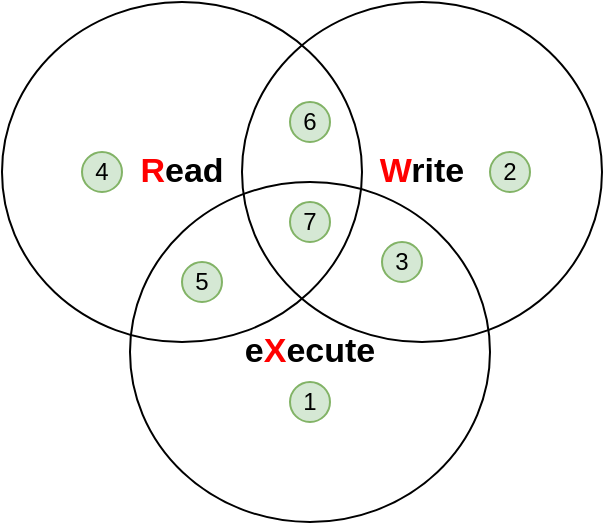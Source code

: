 <mxfile version="14.7.3" type="device" pages="3"><diagram id="g5hkP5OPbBG7ZvD2CT1y" name="Page-1"><mxGraphModel dx="1038" dy="521" grid="1" gridSize="10" guides="1" tooltips="1" connect="1" arrows="1" fold="1" page="1" pageScale="1" pageWidth="827" pageHeight="1169" math="0" shadow="0"><root><mxCell id="0"/><mxCell id="1" parent="0"/><mxCell id="3zwXj2QB1LHPOyC1yLJF-1" value="&lt;font color=&quot;#ff0000&quot;&gt;R&lt;/font&gt;ead" style="ellipse;whiteSpace=wrap;html=1;fillColor=none;fontSize=17;fontStyle=1" vertex="1" parent="1"><mxGeometry x="170" y="90" width="180" height="170" as="geometry"/></mxCell><mxCell id="3zwXj2QB1LHPOyC1yLJF-2" value="&lt;font color=&quot;#ff0000&quot;&gt;W&lt;/font&gt;rite" style="ellipse;whiteSpace=wrap;html=1;fillColor=none;fontSize=17;fontStyle=1" vertex="1" parent="1"><mxGeometry x="290" y="90" width="180" height="170" as="geometry"/></mxCell><mxCell id="3zwXj2QB1LHPOyC1yLJF-3" value="e&lt;font color=&quot;#ff0000&quot;&gt;X&lt;/font&gt;ecute" style="ellipse;whiteSpace=wrap;html=1;fillColor=none;fontSize=17;fontStyle=1" vertex="1" parent="1"><mxGeometry x="234" y="180" width="180" height="170" as="geometry"/></mxCell><mxCell id="3zwXj2QB1LHPOyC1yLJF-4" value="1" style="ellipse;whiteSpace=wrap;html=1;fontSize=12;fillColor=#d5e8d4;strokeColor=#82b366;" vertex="1" parent="1"><mxGeometry x="314" y="280" width="20" height="20" as="geometry"/></mxCell><mxCell id="3zwXj2QB1LHPOyC1yLJF-6" value="2" style="ellipse;whiteSpace=wrap;html=1;fontSize=12;fillColor=#d5e8d4;strokeColor=#82b366;" vertex="1" parent="1"><mxGeometry x="414" y="165" width="20" height="20" as="geometry"/></mxCell><mxCell id="3zwXj2QB1LHPOyC1yLJF-7" value="4" style="ellipse;whiteSpace=wrap;html=1;fontSize=12;fillColor=#d5e8d4;strokeColor=#82b366;" vertex="1" parent="1"><mxGeometry x="210" y="165" width="20" height="20" as="geometry"/></mxCell><mxCell id="3zwXj2QB1LHPOyC1yLJF-8" value="3" style="ellipse;whiteSpace=wrap;html=1;fontSize=12;fillColor=#d5e8d4;strokeColor=#82b366;" vertex="1" parent="1"><mxGeometry x="360" y="210" width="20" height="20" as="geometry"/></mxCell><mxCell id="3zwXj2QB1LHPOyC1yLJF-9" value="5" style="ellipse;whiteSpace=wrap;html=1;fontSize=12;fillColor=#d5e8d4;strokeColor=#82b366;" vertex="1" parent="1"><mxGeometry x="260" y="220" width="20" height="20" as="geometry"/></mxCell><mxCell id="3zwXj2QB1LHPOyC1yLJF-10" value="6" style="ellipse;whiteSpace=wrap;html=1;fontSize=12;fillColor=#d5e8d4;strokeColor=#82b366;" vertex="1" parent="1"><mxGeometry x="314" y="140" width="20" height="20" as="geometry"/></mxCell><mxCell id="3zwXj2QB1LHPOyC1yLJF-11" value="7" style="ellipse;whiteSpace=wrap;html=1;fontSize=12;fillColor=#d5e8d4;strokeColor=#82b366;" vertex="1" parent="1"><mxGeometry x="314" y="190" width="20" height="20" as="geometry"/></mxCell></root></mxGraphModel></diagram><diagram id="xxSC6FSM94pE8rbzVlmr" name="Page-2"><mxGraphModel dx="593" dy="298" grid="1" gridSize="10" guides="1" tooltips="1" connect="1" arrows="1" fold="1" page="1" pageScale="1" pageWidth="827" pageHeight="1169" math="0" shadow="0"><root><mxCell id="-P6ooOsJc6TE1WQARc9O-0"/><mxCell id="-P6ooOsJc6TE1WQARc9O-1" parent="-P6ooOsJc6TE1WQARc9O-0"/><mxCell id="-P6ooOsJc6TE1WQARc9O-3" value="&lt;table border=&quot;1&quot; width=&quot;100%&quot; cellpadding=&quot;4&quot; style=&quot;width: 100% ; height: 100% ; border-collapse: collapse&quot;&gt;&lt;tbody&gt;&lt;tr style=&quot;background-color: #a7c942 ; color: #ffffff ; border: 1px solid #98bf21&quot;&gt;&lt;th align=&quot;left&quot;&gt;r&lt;/th&gt;&lt;th align=&quot;left&quot;&gt;w&lt;/th&gt;&lt;th align=&quot;left&quot;&gt;x&lt;/th&gt;&lt;/tr&gt;&lt;tr style=&quot;border: 1px solid #98bf21&quot;&gt;&lt;td&gt;4&lt;/td&gt;&lt;td&gt;2&lt;/td&gt;&lt;td&gt;1&lt;/td&gt;&lt;/tr&gt;&lt;/tbody&gt;&lt;/table&gt;" style="text;html=1;strokeColor=#6c8ebf;fillColor=#dae8fc;overflow=fill;rounded=0;fontSize=12;" vertex="1" parent="-P6ooOsJc6TE1WQARc9O-1"><mxGeometry x="330" y="240" width="70" height="50" as="geometry"/></mxCell><mxCell id="-P6ooOsJc6TE1WQARc9O-5" value="&lt;b&gt;u&lt;/b&gt;ser" style="text;html=1;strokeColor=#6c8ebf;fillColor=#dae8fc;align=center;verticalAlign=middle;whiteSpace=wrap;rounded=0;fontSize=12;" vertex="1" parent="-P6ooOsJc6TE1WQARc9O-1"><mxGeometry x="330" y="220" width="70" height="20" as="geometry"/></mxCell><mxCell id="-P6ooOsJc6TE1WQARc9O-6" value="&lt;table border=&quot;1&quot; width=&quot;100%&quot; cellpadding=&quot;4&quot; style=&quot;width: 100% ; height: 100% ; border-collapse: collapse&quot;&gt;&lt;tbody&gt;&lt;tr style=&quot;background-color: #a7c942 ; color: #ffffff ; border: 1px solid #98bf21&quot;&gt;&lt;th align=&quot;left&quot;&gt;r&lt;/th&gt;&lt;th align=&quot;left&quot;&gt;w&lt;/th&gt;&lt;th align=&quot;left&quot;&gt;x&lt;/th&gt;&lt;/tr&gt;&lt;tr style=&quot;border: 1px solid #98bf21&quot;&gt;&lt;td&gt;4&lt;/td&gt;&lt;td&gt;2&lt;/td&gt;&lt;td&gt;1&lt;/td&gt;&lt;/tr&gt;&lt;/tbody&gt;&lt;/table&gt;" style="text;html=1;strokeColor=#b85450;fillColor=#f8cecc;overflow=fill;rounded=0;fontSize=12;" vertex="1" parent="-P6ooOsJc6TE1WQARc9O-1"><mxGeometry x="410" y="240" width="70" height="50" as="geometry"/></mxCell><mxCell id="-P6ooOsJc6TE1WQARc9O-7" value="&lt;b&gt;g&lt;/b&gt;roup" style="text;html=1;strokeColor=#b85450;fillColor=#f8cecc;align=center;verticalAlign=middle;whiteSpace=wrap;rounded=0;fontSize=12;" vertex="1" parent="-P6ooOsJc6TE1WQARc9O-1"><mxGeometry x="410" y="220" width="70" height="20" as="geometry"/></mxCell><mxCell id="-P6ooOsJc6TE1WQARc9O-8" value="&lt;table border=&quot;1&quot; width=&quot;100%&quot; cellpadding=&quot;4&quot; style=&quot;width: 100% ; height: 100% ; border-collapse: collapse&quot;&gt;&lt;tbody&gt;&lt;tr style=&quot;background-color: #a7c942 ; color: #ffffff ; border: 1px solid #98bf21&quot;&gt;&lt;th align=&quot;left&quot;&gt;r&lt;/th&gt;&lt;th align=&quot;left&quot;&gt;w&lt;/th&gt;&lt;th align=&quot;left&quot;&gt;x&lt;/th&gt;&lt;/tr&gt;&lt;tr style=&quot;border: 1px solid #98bf21&quot;&gt;&lt;td&gt;4&lt;/td&gt;&lt;td&gt;2&lt;/td&gt;&lt;td&gt;1&lt;/td&gt;&lt;/tr&gt;&lt;/tbody&gt;&lt;/table&gt;" style="text;html=1;strokeColor=#82b366;fillColor=#d5e8d4;overflow=fill;rounded=0;fontSize=12;" vertex="1" parent="-P6ooOsJc6TE1WQARc9O-1"><mxGeometry x="490" y="240" width="70" height="50" as="geometry"/></mxCell><mxCell id="-P6ooOsJc6TE1WQARc9O-9" value="&lt;b&gt;o&lt;/b&gt;ther" style="text;html=1;strokeColor=#82b366;fillColor=#d5e8d4;align=center;verticalAlign=middle;whiteSpace=wrap;rounded=0;fontSize=12;" vertex="1" parent="-P6ooOsJc6TE1WQARc9O-1"><mxGeometry x="490" y="220" width="70" height="20" as="geometry"/></mxCell><mxCell id="CMkwUNOdJ1NOh581frpi-0" value="&lt;table border=&quot;1&quot; width=&quot;100%&quot; cellpadding=&quot;4&quot; style=&quot;width: 100% ; height: 100% ; border-collapse: collapse&quot;&gt;&lt;tbody&gt;&lt;tr style=&quot;background-color: #a7c942 ; color: #ffffff ; border: 1px solid #98bf21&quot;&gt;&lt;th align=&quot;left&quot;&gt;s&lt;/th&gt;&lt;/tr&gt;&lt;tr style=&quot;border: 1px solid #98bf21&quot;&gt;&lt;td&gt;4&lt;/td&gt;&lt;/tr&gt;&lt;/tbody&gt;&lt;/table&gt;" style="text;html=1;strokeColor=#6c8ebf;fillColor=#dae8fc;overflow=fill;rounded=0;fontSize=12;" vertex="1" parent="-P6ooOsJc6TE1WQARc9O-1"><mxGeometry x="230" y="240" width="30" height="50" as="geometry"/></mxCell><mxCell id="CMkwUNOdJ1NOh581frpi-1" value="&lt;b style=&quot;font-size: 8px;&quot;&gt;suid&lt;/b&gt;" style="text;html=1;strokeColor=#6c8ebf;fillColor=#dae8fc;align=center;verticalAlign=middle;whiteSpace=wrap;rounded=0;fontSize=8;" vertex="1" parent="-P6ooOsJc6TE1WQARc9O-1"><mxGeometry x="230" y="220" width="30" height="20" as="geometry"/></mxCell><mxCell id="CMkwUNOdJ1NOh581frpi-2" value="&lt;table border=&quot;1&quot; width=&quot;100%&quot; cellpadding=&quot;4&quot; style=&quot;width: 100% ; height: 100% ; border-collapse: collapse&quot;&gt;&lt;tbody&gt;&lt;tr style=&quot;background-color: #a7c942 ; color: #ffffff ; border: 1px solid #98bf21&quot;&gt;&lt;th align=&quot;left&quot;&gt;s&lt;/th&gt;&lt;/tr&gt;&lt;tr style=&quot;border: 1px solid #98bf21&quot;&gt;&lt;td&gt;2&lt;/td&gt;&lt;/tr&gt;&lt;/tbody&gt;&lt;/table&gt;" style="text;html=1;strokeColor=#6c8ebf;fillColor=#dae8fc;overflow=fill;rounded=0;fontSize=12;" vertex="1" parent="-P6ooOsJc6TE1WQARc9O-1"><mxGeometry x="260" y="240" width="30" height="50" as="geometry"/></mxCell><mxCell id="CMkwUNOdJ1NOh581frpi-3" value="&lt;b style=&quot;font-size: 8px;&quot;&gt;sgid&lt;/b&gt;" style="text;html=1;strokeColor=#6c8ebf;fillColor=#dae8fc;align=center;verticalAlign=middle;whiteSpace=wrap;rounded=0;fontSize=8;" vertex="1" parent="-P6ooOsJc6TE1WQARc9O-1"><mxGeometry x="260" y="220" width="30" height="20" as="geometry"/></mxCell><mxCell id="CMkwUNOdJ1NOh581frpi-8" value="&lt;table border=&quot;1&quot; width=&quot;100%&quot; cellpadding=&quot;4&quot; style=&quot;width: 100% ; height: 100% ; border-collapse: collapse&quot;&gt;&lt;tbody&gt;&lt;tr style=&quot;background-color: #a7c942 ; color: #ffffff ; border: 1px solid #98bf21&quot;&gt;&lt;th align=&quot;left&quot;&gt;t&lt;/th&gt;&lt;/tr&gt;&lt;tr style=&quot;border: 1px solid #98bf21&quot;&gt;&lt;td&gt;1&lt;/td&gt;&lt;/tr&gt;&lt;/tbody&gt;&lt;/table&gt;" style="text;html=1;strokeColor=#6c8ebf;fillColor=#dae8fc;overflow=fill;rounded=0;fontSize=12;" vertex="1" parent="-P6ooOsJc6TE1WQARc9O-1"><mxGeometry x="290" y="240" width="30" height="50" as="geometry"/></mxCell><mxCell id="CMkwUNOdJ1NOh581frpi-9" value="&lt;b style=&quot;font-size: 8px;&quot;&gt;sticky-bit&lt;/b&gt;" style="text;html=1;strokeColor=#6c8ebf;fillColor=#dae8fc;align=center;verticalAlign=middle;whiteSpace=wrap;rounded=0;fontSize=8;" vertex="1" parent="-P6ooOsJc6TE1WQARc9O-1"><mxGeometry x="290" y="220" width="30" height="20" as="geometry"/></mxCell></root></mxGraphModel></diagram><diagram id="VsWWwAG6Yw0s1noZfa05" name="Page-3"><mxGraphModel dx="1038" dy="521" grid="1" gridSize="10" guides="1" tooltips="1" connect="1" arrows="1" fold="1" page="1" pageScale="1" pageWidth="827" pageHeight="1169" math="0" shadow="0"><root><mxCell id="71WnKgdJQQ6dUssYN4xf-0"/><mxCell id="71WnKgdJQQ6dUssYN4xf-1" parent="71WnKgdJQQ6dUssYN4xf-0"/><mxCell id="_-yg5m5Xu7UMZd2uCvra-0" value="&lt;table border=&quot;1&quot; width=&quot;100%&quot; cellpadding=&quot;4&quot; style=&quot;width: 100% ; height: 100% ; border-collapse: collapse&quot;&gt;&lt;tbody&gt;&lt;tr style=&quot;background-color: #a7c942 ; color: #ffffff ; border: 1px solid #98bf21&quot;&gt;&lt;th align=&quot;left&quot;&gt;Who?&lt;/th&gt;&lt;th align=&quot;left&quot;&gt;&lt;/th&gt;&lt;/tr&gt;&lt;tr style=&quot;border: 1px solid #98bf21&quot;&gt;&lt;td&gt;User&lt;/td&gt;&lt;td&gt;&lt;b&gt;u&lt;/b&gt;&lt;/td&gt;&lt;/tr&gt;&lt;tr style=&quot;background-color: #eaf2d3 ; border: 1px solid #98bf21&quot;&gt;&lt;td&gt;Group&lt;/td&gt;&lt;td&gt;&lt;b&gt;g&lt;/b&gt;&lt;/td&gt;&lt;/tr&gt;&lt;tr style=&quot;border: 1px solid #98bf21&quot;&gt;&lt;td&gt;Other&lt;/td&gt;&lt;td&gt;&lt;b&gt;o&lt;/b&gt;&lt;/td&gt;&lt;/tr&gt;&lt;tr style=&quot;background-color: #eaf2d3 ; border: 1px solid #98bf21&quot;&gt;&lt;td&gt;All&lt;/td&gt;&lt;td&gt;&lt;b&gt;a&lt;/b&gt;&lt;/td&gt;&lt;/tr&gt;&lt;/tbody&gt;&lt;/table&gt;" style="text;html=1;strokeColor=#c0c0c0;fillColor=#ffffff;overflow=fill;rounded=0;fontSize=12;" vertex="1" parent="71WnKgdJQQ6dUssYN4xf-1"><mxGeometry x="210" y="150" width="70" height="160" as="geometry"/></mxCell><mxCell id="_-yg5m5Xu7UMZd2uCvra-1" value="&lt;table border=&quot;1&quot; width=&quot;100%&quot; cellpadding=&quot;4&quot; style=&quot;width: 100% ; height: 100% ; border-collapse: collapse&quot;&gt;&lt;tbody&gt;&lt;tr style=&quot;background-color: #a7c942 ; color: #ffffff ; border: 1px solid #98bf21&quot;&gt;&lt;th align=&quot;left&quot;&gt;Operation&lt;/th&gt;&lt;th align=&quot;left&quot;&gt;&lt;/th&gt;&lt;/tr&gt;&lt;tr style=&quot;border: 1px solid #98bf21&quot;&gt;&lt;td&gt;add&lt;/td&gt;&lt;td&gt;&lt;b&gt;+&lt;/b&gt;&lt;/td&gt;&lt;/tr&gt;&lt;tr style=&quot;background-color: #eaf2d3 ; border: 1px solid #98bf21&quot;&gt;&lt;td&gt;remove&lt;/td&gt;&lt;td&gt;&lt;b&gt;-&lt;/b&gt;&lt;/td&gt;&lt;/tr&gt;&lt;tr style=&quot;border: 1px solid #98bf21&quot;&gt;&lt;td&gt;replace&lt;/td&gt;&lt;td&gt;&lt;b&gt;=&lt;/b&gt;&lt;/td&gt;&lt;/tr&gt;&lt;/tbody&gt;&lt;/table&gt;" style="text;html=1;strokeColor=#c0c0c0;fillColor=#ffffff;overflow=fill;rounded=0;fontSize=12;" vertex="1" parent="71WnKgdJQQ6dUssYN4xf-1"><mxGeometry x="300" y="150" width="100" height="130" as="geometry"/></mxCell><mxCell id="_-yg5m5Xu7UMZd2uCvra-2" value="&lt;table border=&quot;1&quot; width=&quot;100%&quot; cellpadding=&quot;4&quot; style=&quot;width: 100% ; height: 100% ; border-collapse: collapse&quot;&gt;&lt;tbody&gt;&lt;tr style=&quot;background-color: #a7c942 ; color: #ffffff ; border: 1px solid #98bf21&quot;&gt;&lt;th align=&quot;left&quot;&gt;Rights&lt;/th&gt;&lt;th align=&quot;left&quot;&gt;&lt;/th&gt;&lt;/tr&gt;&lt;tr style=&quot;border: 1px solid #98bf21&quot;&gt;&lt;td&gt;Read&lt;/td&gt;&lt;td&gt;&lt;b&gt;r&lt;/b&gt;&lt;/td&gt;&lt;/tr&gt;&lt;tr style=&quot;background-color: #eaf2d3 ; border: 1px solid #98bf21&quot;&gt;&lt;td&gt;Write&lt;/td&gt;&lt;td&gt;&lt;b&gt;w&lt;/b&gt;&lt;/td&gt;&lt;/tr&gt;&lt;tr style=&quot;border: 1px solid #98bf21&quot;&gt;&lt;td&gt;eXecute&lt;/td&gt;&lt;td&gt;&lt;b&gt;x&lt;/b&gt;&lt;/td&gt;&lt;/tr&gt;&lt;/tbody&gt;&lt;/table&gt;" style="text;html=1;strokeColor=#c0c0c0;fillColor=#ffffff;overflow=fill;rounded=0;fontSize=12;" vertex="1" parent="71WnKgdJQQ6dUssYN4xf-1"><mxGeometry x="420" y="150" width="100" height="130" as="geometry"/></mxCell></root></mxGraphModel></diagram></mxfile>